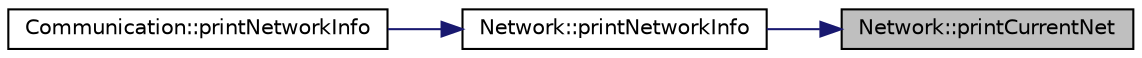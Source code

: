 digraph "Network::printCurrentNet"
{
 // LATEX_PDF_SIZE
  edge [fontname="Helvetica",fontsize="10",labelfontname="Helvetica",labelfontsize="10"];
  node [fontname="Helvetica",fontsize="10",shape=record];
  rankdir="RL";
  Node34 [label="Network::printCurrentNet",height=0.2,width=0.4,color="black", fillcolor="grey75", style="filled", fontcolor="black",tooltip="Prints all relevant Information of the current Network."];
  Node34 -> Node35 [dir="back",color="midnightblue",fontsize="10",style="solid",fontname="Helvetica"];
  Node35 [label="Network::printNetworkInfo",height=0.2,width=0.4,color="black", fillcolor="white", style="filled",URL="$class_network.html#a268526f3cebea91d533596f707b9ee01",tooltip="Prints all relevant Network-Information of the connected network to serial."];
  Node35 -> Node36 [dir="back",color="midnightblue",fontsize="10",style="solid",fontname="Helvetica"];
  Node36 [label="Communication::printNetworkInfo",height=0.2,width=0.4,color="black", fillcolor="white", style="filled",URL="$class_communication.html#a712771a08b90a572d4b2115fd5a7c4bd",tooltip=" "];
}
